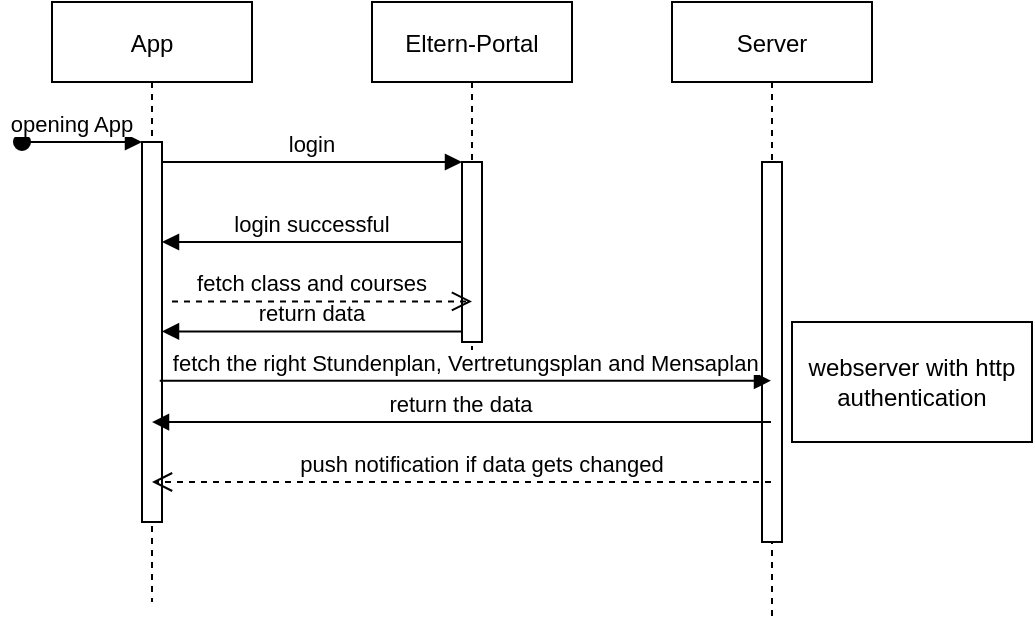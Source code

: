 <mxfile version="18.0.1" type="github">
  <diagram id="kgpKYQtTHZ0yAKxKKP6v" name="Page-1">
    <mxGraphModel dx="813" dy="449" grid="1" gridSize="10" guides="1" tooltips="1" connect="1" arrows="1" fold="1" page="1" pageScale="1" pageWidth="850" pageHeight="1100" math="0" shadow="0">
      <root>
        <mxCell id="0" />
        <mxCell id="1" parent="0" />
        <mxCell id="3nuBFxr9cyL0pnOWT2aG-1" value="App" style="shape=umlLifeline;perimeter=lifelinePerimeter;container=1;collapsible=0;recursiveResize=0;rounded=0;shadow=0;strokeWidth=1;" parent="1" vertex="1">
          <mxGeometry x="120" y="80" width="100" height="300" as="geometry" />
        </mxCell>
        <mxCell id="3nuBFxr9cyL0pnOWT2aG-2" value="" style="points=[];perimeter=orthogonalPerimeter;rounded=0;shadow=0;strokeWidth=1;" parent="3nuBFxr9cyL0pnOWT2aG-1" vertex="1">
          <mxGeometry x="45" y="70" width="10" height="190" as="geometry" />
        </mxCell>
        <mxCell id="3nuBFxr9cyL0pnOWT2aG-3" value="opening App" style="verticalAlign=bottom;startArrow=oval;endArrow=block;startSize=8;shadow=0;strokeWidth=1;" parent="3nuBFxr9cyL0pnOWT2aG-1" target="3nuBFxr9cyL0pnOWT2aG-2" edge="1">
          <mxGeometry x="-0.167" relative="1" as="geometry">
            <mxPoint x="-15" y="70" as="sourcePoint" />
            <mxPoint as="offset" />
          </mxGeometry>
        </mxCell>
        <mxCell id="o_8EKzmnxC8pNO5CQ11d-4" value="return data" style="verticalAlign=bottom;endArrow=block;entryX=1;entryY=0;shadow=0;strokeWidth=1;" edge="1" parent="3nuBFxr9cyL0pnOWT2aG-1">
          <mxGeometry relative="1" as="geometry">
            <mxPoint x="205" y="164.71" as="sourcePoint" />
            <mxPoint x="55" y="164.71" as="targetPoint" />
          </mxGeometry>
        </mxCell>
        <mxCell id="3nuBFxr9cyL0pnOWT2aG-5" value="Eltern-Portal" style="shape=umlLifeline;perimeter=lifelinePerimeter;container=1;collapsible=0;recursiveResize=0;rounded=0;shadow=0;strokeWidth=1;" parent="1" vertex="1">
          <mxGeometry x="280" y="80" width="100" height="180" as="geometry" />
        </mxCell>
        <mxCell id="3nuBFxr9cyL0pnOWT2aG-6" value="" style="points=[];perimeter=orthogonalPerimeter;rounded=0;shadow=0;strokeWidth=1;" parent="3nuBFxr9cyL0pnOWT2aG-5" vertex="1">
          <mxGeometry x="45" y="80" width="10" height="90" as="geometry" />
        </mxCell>
        <mxCell id="3nuBFxr9cyL0pnOWT2aG-8" value="login" style="verticalAlign=bottom;endArrow=block;entryX=0;entryY=0;shadow=0;strokeWidth=1;" parent="1" source="3nuBFxr9cyL0pnOWT2aG-2" target="3nuBFxr9cyL0pnOWT2aG-6" edge="1">
          <mxGeometry relative="1" as="geometry">
            <mxPoint x="275" y="160" as="sourcePoint" />
          </mxGeometry>
        </mxCell>
        <mxCell id="3nuBFxr9cyL0pnOWT2aG-9" value="login successful" style="verticalAlign=bottom;endArrow=block;entryX=1;entryY=0;shadow=0;strokeWidth=1;" parent="1" source="3nuBFxr9cyL0pnOWT2aG-6" edge="1">
          <mxGeometry relative="1" as="geometry">
            <mxPoint x="240" y="200" as="sourcePoint" />
            <mxPoint x="175" y="200" as="targetPoint" />
          </mxGeometry>
        </mxCell>
        <mxCell id="o_8EKzmnxC8pNO5CQ11d-1" value="Server" style="shape=umlLifeline;perimeter=lifelinePerimeter;container=1;collapsible=0;recursiveResize=0;rounded=0;shadow=0;strokeWidth=1;" vertex="1" parent="1">
          <mxGeometry x="430" y="80" width="100" height="310" as="geometry" />
        </mxCell>
        <mxCell id="o_8EKzmnxC8pNO5CQ11d-2" value="" style="points=[];perimeter=orthogonalPerimeter;rounded=0;shadow=0;strokeWidth=1;" vertex="1" parent="o_8EKzmnxC8pNO5CQ11d-1">
          <mxGeometry x="45" y="80" width="10" height="190" as="geometry" />
        </mxCell>
        <mxCell id="o_8EKzmnxC8pNO5CQ11d-3" value="fetch class and courses" style="verticalAlign=bottom;endArrow=open;dashed=1;endSize=8;exitX=1;exitY=0.95;shadow=0;strokeWidth=1;" edge="1" parent="1">
          <mxGeometry x="-0.067" relative="1" as="geometry">
            <mxPoint x="330" y="229.71" as="targetPoint" />
            <mxPoint x="180" y="229.71" as="sourcePoint" />
            <mxPoint as="offset" />
          </mxGeometry>
        </mxCell>
        <mxCell id="o_8EKzmnxC8pNO5CQ11d-6" value="fetch the right Stundenplan, Vertretungsplan and Mensaplan" style="verticalAlign=bottom;endArrow=block;shadow=0;strokeWidth=1;exitX=0.886;exitY=0.628;exitDx=0;exitDy=0;exitPerimeter=0;" edge="1" parent="1" source="3nuBFxr9cyL0pnOWT2aG-2" target="o_8EKzmnxC8pNO5CQ11d-1">
          <mxGeometry relative="1" as="geometry">
            <mxPoint x="180" y="270" as="sourcePoint" />
            <mxPoint x="330" y="270" as="targetPoint" />
          </mxGeometry>
        </mxCell>
        <mxCell id="o_8EKzmnxC8pNO5CQ11d-7" value="return the data" style="verticalAlign=bottom;endArrow=block;entryX=0.5;entryY=0.737;shadow=0;strokeWidth=1;entryDx=0;entryDy=0;entryPerimeter=0;" edge="1" parent="1" source="o_8EKzmnxC8pNO5CQ11d-1" target="3nuBFxr9cyL0pnOWT2aG-2">
          <mxGeometry relative="1" as="geometry">
            <mxPoint x="330" y="290" as="sourcePoint" />
            <mxPoint x="180" y="290" as="targetPoint" />
          </mxGeometry>
        </mxCell>
        <mxCell id="o_8EKzmnxC8pNO5CQ11d-10" value="webserver with http authentication" style="rounded=0;whiteSpace=wrap;html=1;" vertex="1" parent="1">
          <mxGeometry x="490" y="240" width="120" height="60" as="geometry" />
        </mxCell>
        <mxCell id="o_8EKzmnxC8pNO5CQ11d-11" value="push notification if data gets changed" style="verticalAlign=bottom;endArrow=open;dashed=1;endSize=8;shadow=0;strokeWidth=1;" edge="1" parent="1" source="o_8EKzmnxC8pNO5CQ11d-1">
          <mxGeometry x="-0.067" relative="1" as="geometry">
            <mxPoint x="170" y="320" as="targetPoint" />
            <mxPoint x="280" y="320.0" as="sourcePoint" />
            <mxPoint as="offset" />
          </mxGeometry>
        </mxCell>
      </root>
    </mxGraphModel>
  </diagram>
</mxfile>
